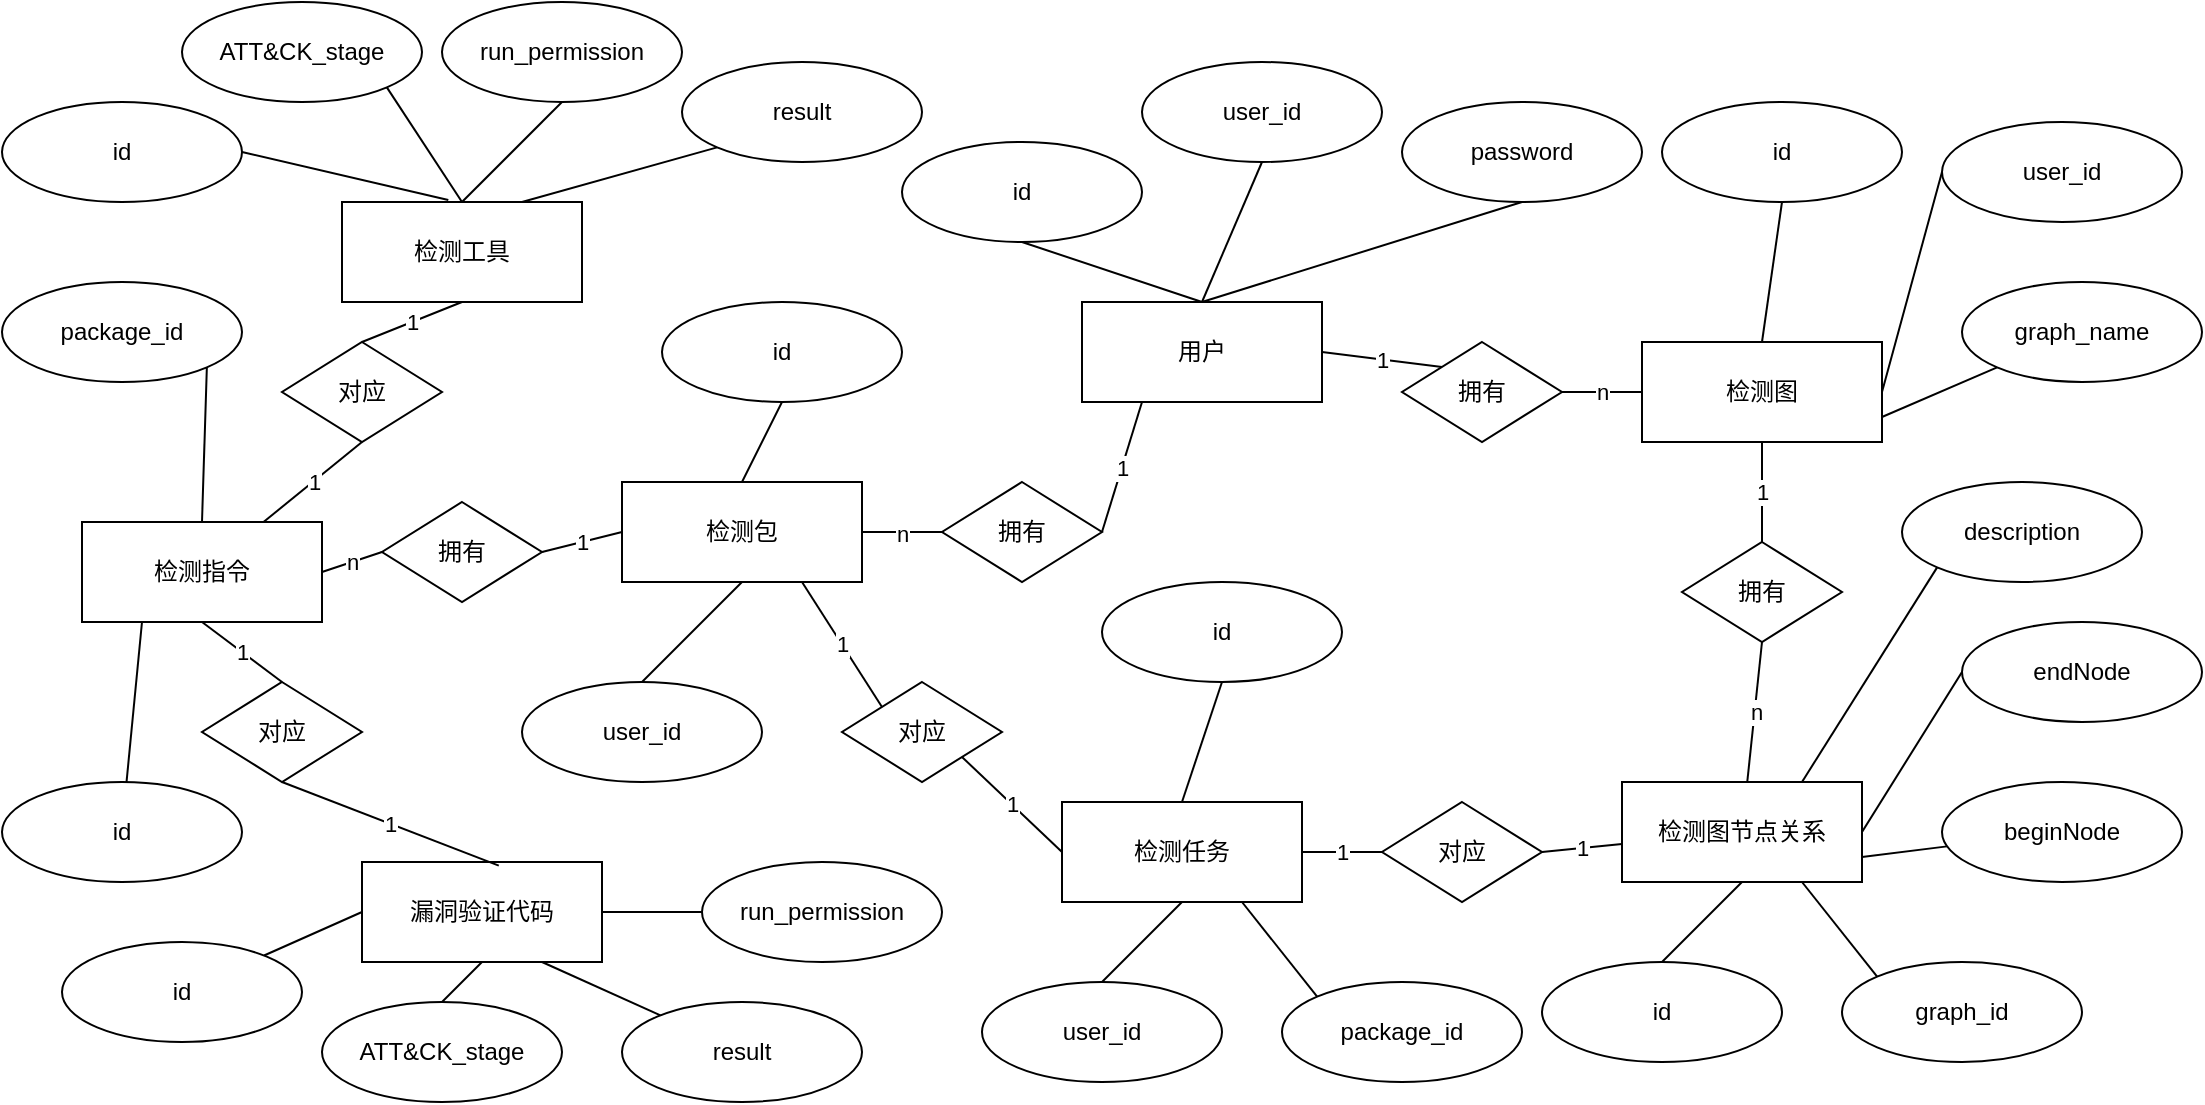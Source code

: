 <mxfile version="21.0.6" type="github">
  <diagram name="第 1 页" id="hRFBiUcs-8XfABKItwiJ">
    <mxGraphModel dx="2288" dy="629" grid="1" gridSize="10" guides="1" tooltips="1" connect="1" arrows="1" fold="1" page="1" pageScale="1" pageWidth="827" pageHeight="1169" math="0" shadow="0">
      <root>
        <mxCell id="0" />
        <mxCell id="1" parent="0" />
        <mxCell id="Wd2NRdJ9lG1hH6A2Uv5l-53" style="edgeStyle=none;shape=connector;rounded=0;orthogonalLoop=1;jettySize=auto;html=1;exitX=0.5;exitY=1;exitDx=0;exitDy=0;entryX=0.5;entryY=0;entryDx=0;entryDy=0;labelBackgroundColor=default;strokeColor=default;fontFamily=Helvetica;fontSize=11;fontColor=default;endArrow=none;endFill=0;" edge="1" parent="1" source="Wd2NRdJ9lG1hH6A2Uv5l-2" target="Wd2NRdJ9lG1hH6A2Uv5l-37">
          <mxGeometry relative="1" as="geometry" />
        </mxCell>
        <mxCell id="Wd2NRdJ9lG1hH6A2Uv5l-97" value="1" style="edgeLabel;html=1;align=center;verticalAlign=middle;resizable=0;points=[];fontSize=11;fontFamily=Helvetica;fontColor=default;" vertex="1" connectable="0" parent="Wd2NRdJ9lG1hH6A2Uv5l-53">
          <mxGeometry relative="1" as="geometry">
            <mxPoint as="offset" />
          </mxGeometry>
        </mxCell>
        <mxCell id="Wd2NRdJ9lG1hH6A2Uv5l-2" value="检测工具" style="rounded=0;whiteSpace=wrap;html=1;" vertex="1" parent="1">
          <mxGeometry x="110" y="310" width="120" height="50" as="geometry" />
        </mxCell>
        <mxCell id="Wd2NRdJ9lG1hH6A2Uv5l-68" value="1" style="edgeStyle=none;shape=connector;rounded=0;orthogonalLoop=1;jettySize=auto;html=1;exitX=0.5;exitY=1;exitDx=0;exitDy=0;entryX=0.5;entryY=0;entryDx=0;entryDy=0;labelBackgroundColor=default;strokeColor=default;fontFamily=Helvetica;fontSize=11;fontColor=default;endArrow=none;endFill=0;" edge="1" parent="1" source="Wd2NRdJ9lG1hH6A2Uv5l-3" target="Wd2NRdJ9lG1hH6A2Uv5l-22">
          <mxGeometry relative="1" as="geometry" />
        </mxCell>
        <mxCell id="Wd2NRdJ9lG1hH6A2Uv5l-100" style="edgeStyle=none;shape=connector;rounded=0;orthogonalLoop=1;jettySize=auto;html=1;exitX=1;exitY=0.5;exitDx=0;exitDy=0;entryX=0;entryY=0.5;entryDx=0;entryDy=0;labelBackgroundColor=default;strokeColor=default;fontFamily=Helvetica;fontSize=11;fontColor=default;endArrow=none;endFill=0;" edge="1" parent="1" source="Wd2NRdJ9lG1hH6A2Uv5l-3" target="Wd2NRdJ9lG1hH6A2Uv5l-38">
          <mxGeometry relative="1" as="geometry" />
        </mxCell>
        <mxCell id="Wd2NRdJ9lG1hH6A2Uv5l-101" value="n" style="edgeLabel;html=1;align=center;verticalAlign=middle;resizable=0;points=[];fontSize=11;fontFamily=Helvetica;fontColor=default;" vertex="1" connectable="0" parent="Wd2NRdJ9lG1hH6A2Uv5l-100">
          <mxGeometry relative="1" as="geometry">
            <mxPoint as="offset" />
          </mxGeometry>
        </mxCell>
        <mxCell id="Wd2NRdJ9lG1hH6A2Uv5l-113" style="edgeStyle=none;shape=connector;rounded=0;orthogonalLoop=1;jettySize=auto;html=1;exitX=0.25;exitY=1;exitDx=0;exitDy=0;labelBackgroundColor=default;strokeColor=default;fontFamily=Helvetica;fontSize=11;fontColor=default;endArrow=none;endFill=0;" edge="1" parent="1" source="Wd2NRdJ9lG1hH6A2Uv5l-3" target="Wd2NRdJ9lG1hH6A2Uv5l-17">
          <mxGeometry relative="1" as="geometry" />
        </mxCell>
        <mxCell id="Wd2NRdJ9lG1hH6A2Uv5l-3" value="检测指令" style="rounded=0;whiteSpace=wrap;html=1;" vertex="1" parent="1">
          <mxGeometry x="-20" y="470" width="120" height="50" as="geometry" />
        </mxCell>
        <mxCell id="Wd2NRdJ9lG1hH6A2Uv5l-57" style="edgeStyle=none;shape=connector;rounded=0;orthogonalLoop=1;jettySize=auto;html=1;exitX=0.5;exitY=1;exitDx=0;exitDy=0;entryX=0.5;entryY=0;entryDx=0;entryDy=0;labelBackgroundColor=default;strokeColor=default;fontFamily=Helvetica;fontSize=11;fontColor=default;endArrow=none;endFill=0;" edge="1" parent="1" source="Wd2NRdJ9lG1hH6A2Uv5l-4" target="Wd2NRdJ9lG1hH6A2Uv5l-18">
          <mxGeometry relative="1" as="geometry" />
        </mxCell>
        <mxCell id="Wd2NRdJ9lG1hH6A2Uv5l-58" style="edgeStyle=none;shape=connector;rounded=0;orthogonalLoop=1;jettySize=auto;html=1;exitX=0.75;exitY=1;exitDx=0;exitDy=0;labelBackgroundColor=default;strokeColor=default;fontFamily=Helvetica;fontSize=11;fontColor=default;endArrow=none;endFill=0;" edge="1" parent="1" source="Wd2NRdJ9lG1hH6A2Uv5l-4" target="Wd2NRdJ9lG1hH6A2Uv5l-19">
          <mxGeometry relative="1" as="geometry" />
        </mxCell>
        <mxCell id="Wd2NRdJ9lG1hH6A2Uv5l-117" style="edgeStyle=none;shape=connector;rounded=0;orthogonalLoop=1;jettySize=auto;html=1;exitX=0;exitY=0.5;exitDx=0;exitDy=0;labelBackgroundColor=default;strokeColor=default;fontFamily=Helvetica;fontSize=11;fontColor=default;endArrow=none;endFill=0;" edge="1" parent="1" source="Wd2NRdJ9lG1hH6A2Uv5l-4" target="Wd2NRdJ9lG1hH6A2Uv5l-24">
          <mxGeometry relative="1" as="geometry" />
        </mxCell>
        <mxCell id="Wd2NRdJ9lG1hH6A2Uv5l-118" style="edgeStyle=none;shape=connector;rounded=0;orthogonalLoop=1;jettySize=auto;html=1;exitX=1;exitY=0.5;exitDx=0;exitDy=0;entryX=0;entryY=0.5;entryDx=0;entryDy=0;labelBackgroundColor=default;strokeColor=default;fontFamily=Helvetica;fontSize=11;fontColor=default;endArrow=none;endFill=0;" edge="1" parent="1" source="Wd2NRdJ9lG1hH6A2Uv5l-4" target="Wd2NRdJ9lG1hH6A2Uv5l-20">
          <mxGeometry relative="1" as="geometry" />
        </mxCell>
        <mxCell id="Wd2NRdJ9lG1hH6A2Uv5l-4" value="漏洞验证代码" style="rounded=0;whiteSpace=wrap;html=1;" vertex="1" parent="1">
          <mxGeometry x="120" y="640" width="120" height="50" as="geometry" />
        </mxCell>
        <mxCell id="Wd2NRdJ9lG1hH6A2Uv5l-70" style="edgeStyle=none;shape=connector;rounded=0;orthogonalLoop=1;jettySize=auto;html=1;exitX=0.5;exitY=1;exitDx=0;exitDy=0;entryX=0.5;entryY=0;entryDx=0;entryDy=0;labelBackgroundColor=default;strokeColor=default;fontFamily=Helvetica;fontSize=11;fontColor=default;endArrow=none;endFill=0;" edge="1" parent="1" source="Wd2NRdJ9lG1hH6A2Uv5l-5" target="Wd2NRdJ9lG1hH6A2Uv5l-29">
          <mxGeometry relative="1" as="geometry" />
        </mxCell>
        <mxCell id="Wd2NRdJ9lG1hH6A2Uv5l-75" style="edgeStyle=none;shape=connector;rounded=0;orthogonalLoop=1;jettySize=auto;html=1;exitX=1;exitY=0.5;exitDx=0;exitDy=0;entryX=0;entryY=0.5;entryDx=0;entryDy=0;labelBackgroundColor=default;strokeColor=default;fontFamily=Helvetica;fontSize=11;fontColor=default;endArrow=none;endFill=0;" edge="1" parent="1" source="Wd2NRdJ9lG1hH6A2Uv5l-5" target="Wd2NRdJ9lG1hH6A2Uv5l-74">
          <mxGeometry relative="1" as="geometry" />
        </mxCell>
        <mxCell id="Wd2NRdJ9lG1hH6A2Uv5l-103" value="n" style="edgeLabel;html=1;align=center;verticalAlign=middle;resizable=0;points=[];fontSize=11;fontFamily=Helvetica;fontColor=default;" vertex="1" connectable="0" parent="Wd2NRdJ9lG1hH6A2Uv5l-75">
          <mxGeometry relative="1" as="geometry">
            <mxPoint y="1" as="offset" />
          </mxGeometry>
        </mxCell>
        <mxCell id="Wd2NRdJ9lG1hH6A2Uv5l-78" style="edgeStyle=none;shape=connector;rounded=0;orthogonalLoop=1;jettySize=auto;html=1;exitX=0.75;exitY=1;exitDx=0;exitDy=0;entryX=0;entryY=0;entryDx=0;entryDy=0;labelBackgroundColor=default;strokeColor=default;fontFamily=Helvetica;fontSize=11;fontColor=default;endArrow=none;endFill=0;" edge="1" parent="1" source="Wd2NRdJ9lG1hH6A2Uv5l-5" target="Wd2NRdJ9lG1hH6A2Uv5l-21">
          <mxGeometry relative="1" as="geometry" />
        </mxCell>
        <mxCell id="Wd2NRdJ9lG1hH6A2Uv5l-105" value="1" style="edgeLabel;html=1;align=center;verticalAlign=middle;resizable=0;points=[];fontSize=11;fontFamily=Helvetica;fontColor=default;" vertex="1" connectable="0" parent="Wd2NRdJ9lG1hH6A2Uv5l-78">
          <mxGeometry relative="1" as="geometry">
            <mxPoint as="offset" />
          </mxGeometry>
        </mxCell>
        <mxCell id="Wd2NRdJ9lG1hH6A2Uv5l-5" value="检测包" style="rounded=0;whiteSpace=wrap;html=1;" vertex="1" parent="1">
          <mxGeometry x="250" y="450" width="120" height="50" as="geometry" />
        </mxCell>
        <mxCell id="Wd2NRdJ9lG1hH6A2Uv5l-85" style="edgeStyle=none;shape=connector;rounded=0;orthogonalLoop=1;jettySize=auto;html=1;exitX=1;exitY=0.5;exitDx=0;exitDy=0;entryX=0;entryY=0;entryDx=0;entryDy=0;labelBackgroundColor=default;strokeColor=default;fontFamily=Helvetica;fontSize=11;fontColor=default;endArrow=none;endFill=0;" edge="1" parent="1" source="Wd2NRdJ9lG1hH6A2Uv5l-6" target="Wd2NRdJ9lG1hH6A2Uv5l-27">
          <mxGeometry relative="1" as="geometry" />
        </mxCell>
        <mxCell id="Wd2NRdJ9lG1hH6A2Uv5l-108" value="1" style="edgeLabel;html=1;align=center;verticalAlign=middle;resizable=0;points=[];fontSize=11;fontFamily=Helvetica;fontColor=default;" vertex="1" connectable="0" parent="Wd2NRdJ9lG1hH6A2Uv5l-85">
          <mxGeometry relative="1" as="geometry">
            <mxPoint as="offset" />
          </mxGeometry>
        </mxCell>
        <mxCell id="Wd2NRdJ9lG1hH6A2Uv5l-6" value="用户" style="rounded=0;whiteSpace=wrap;html=1;" vertex="1" parent="1">
          <mxGeometry x="480" y="360" width="120" height="50" as="geometry" />
        </mxCell>
        <mxCell id="Wd2NRdJ9lG1hH6A2Uv5l-81" style="edgeStyle=none;shape=connector;rounded=0;orthogonalLoop=1;jettySize=auto;html=1;exitX=0.5;exitY=1;exitDx=0;exitDy=0;entryX=0.5;entryY=0;entryDx=0;entryDy=0;labelBackgroundColor=default;strokeColor=default;fontFamily=Helvetica;fontSize=11;fontColor=default;endArrow=none;endFill=0;" edge="1" parent="1" source="Wd2NRdJ9lG1hH6A2Uv5l-7" target="Wd2NRdJ9lG1hH6A2Uv5l-31">
          <mxGeometry relative="1" as="geometry" />
        </mxCell>
        <mxCell id="Wd2NRdJ9lG1hH6A2Uv5l-83" style="edgeStyle=none;shape=connector;rounded=0;orthogonalLoop=1;jettySize=auto;html=1;exitX=1;exitY=0.5;exitDx=0;exitDy=0;entryX=0;entryY=0.5;entryDx=0;entryDy=0;labelBackgroundColor=default;strokeColor=default;fontFamily=Helvetica;fontSize=11;fontColor=default;endArrow=none;endFill=0;" edge="1" parent="1" source="Wd2NRdJ9lG1hH6A2Uv5l-7" target="Wd2NRdJ9lG1hH6A2Uv5l-82">
          <mxGeometry relative="1" as="geometry" />
        </mxCell>
        <mxCell id="Wd2NRdJ9lG1hH6A2Uv5l-106" value="1" style="edgeLabel;html=1;align=center;verticalAlign=middle;resizable=0;points=[];fontSize=11;fontFamily=Helvetica;fontColor=default;" vertex="1" connectable="0" parent="Wd2NRdJ9lG1hH6A2Uv5l-83">
          <mxGeometry relative="1" as="geometry">
            <mxPoint as="offset" />
          </mxGeometry>
        </mxCell>
        <mxCell id="Wd2NRdJ9lG1hH6A2Uv5l-123" style="edgeStyle=none;shape=connector;rounded=0;orthogonalLoop=1;jettySize=auto;html=1;exitX=0.75;exitY=1;exitDx=0;exitDy=0;entryX=0;entryY=0;entryDx=0;entryDy=0;labelBackgroundColor=default;strokeColor=default;fontFamily=Helvetica;fontSize=11;fontColor=default;endArrow=none;endFill=0;" edge="1" parent="1" source="Wd2NRdJ9lG1hH6A2Uv5l-7" target="Wd2NRdJ9lG1hH6A2Uv5l-122">
          <mxGeometry relative="1" as="geometry" />
        </mxCell>
        <mxCell id="Wd2NRdJ9lG1hH6A2Uv5l-7" value="检测任务" style="rounded=0;whiteSpace=wrap;html=1;" vertex="1" parent="1">
          <mxGeometry x="470" y="610" width="120" height="50" as="geometry" />
        </mxCell>
        <mxCell id="Wd2NRdJ9lG1hH6A2Uv5l-91" style="edgeStyle=none;shape=connector;rounded=0;orthogonalLoop=1;jettySize=auto;html=1;exitX=0.75;exitY=0;exitDx=0;exitDy=0;entryX=0;entryY=1;entryDx=0;entryDy=0;labelBackgroundColor=default;strokeColor=default;fontFamily=Helvetica;fontSize=11;fontColor=default;endArrow=none;endFill=0;" edge="1" parent="1" source="Wd2NRdJ9lG1hH6A2Uv5l-9" target="Wd2NRdJ9lG1hH6A2Uv5l-33">
          <mxGeometry relative="1" as="geometry" />
        </mxCell>
        <mxCell id="Wd2NRdJ9lG1hH6A2Uv5l-92" style="edgeStyle=none;shape=connector;rounded=0;orthogonalLoop=1;jettySize=auto;html=1;exitX=1;exitY=0.5;exitDx=0;exitDy=0;entryX=0;entryY=0.5;entryDx=0;entryDy=0;labelBackgroundColor=default;strokeColor=default;fontFamily=Helvetica;fontSize=11;fontColor=default;endArrow=none;endFill=0;" edge="1" parent="1" source="Wd2NRdJ9lG1hH6A2Uv5l-9" target="Wd2NRdJ9lG1hH6A2Uv5l-35">
          <mxGeometry relative="1" as="geometry" />
        </mxCell>
        <mxCell id="Wd2NRdJ9lG1hH6A2Uv5l-95" style="edgeStyle=none;shape=connector;rounded=0;orthogonalLoop=1;jettySize=auto;html=1;exitX=0.5;exitY=1;exitDx=0;exitDy=0;entryX=0.5;entryY=0;entryDx=0;entryDy=0;labelBackgroundColor=default;strokeColor=default;fontFamily=Helvetica;fontSize=11;fontColor=default;endArrow=none;endFill=0;" edge="1" parent="1" source="Wd2NRdJ9lG1hH6A2Uv5l-9" target="Wd2NRdJ9lG1hH6A2Uv5l-94">
          <mxGeometry relative="1" as="geometry" />
        </mxCell>
        <mxCell id="Wd2NRdJ9lG1hH6A2Uv5l-121" style="edgeStyle=none;shape=connector;rounded=0;orthogonalLoop=1;jettySize=auto;html=1;exitX=1;exitY=0.75;exitDx=0;exitDy=0;labelBackgroundColor=default;strokeColor=default;fontFamily=Helvetica;fontSize=11;fontColor=default;endArrow=none;endFill=0;" edge="1" parent="1" source="Wd2NRdJ9lG1hH6A2Uv5l-9" target="Wd2NRdJ9lG1hH6A2Uv5l-36">
          <mxGeometry relative="1" as="geometry" />
        </mxCell>
        <mxCell id="Wd2NRdJ9lG1hH6A2Uv5l-125" style="edgeStyle=none;shape=connector;rounded=0;orthogonalLoop=1;jettySize=auto;html=1;exitX=0.75;exitY=1;exitDx=0;exitDy=0;entryX=0;entryY=0;entryDx=0;entryDy=0;labelBackgroundColor=default;strokeColor=default;fontFamily=Helvetica;fontSize=11;fontColor=default;endArrow=none;endFill=0;" edge="1" parent="1" source="Wd2NRdJ9lG1hH6A2Uv5l-9" target="Wd2NRdJ9lG1hH6A2Uv5l-124">
          <mxGeometry relative="1" as="geometry" />
        </mxCell>
        <mxCell id="Wd2NRdJ9lG1hH6A2Uv5l-9" value="检测图节点关系" style="rounded=0;whiteSpace=wrap;html=1;" vertex="1" parent="1">
          <mxGeometry x="750" y="600" width="120" height="50" as="geometry" />
        </mxCell>
        <mxCell id="Wd2NRdJ9lG1hH6A2Uv5l-88" style="edgeStyle=none;shape=connector;rounded=0;orthogonalLoop=1;jettySize=auto;html=1;exitX=0.5;exitY=1;exitDx=0;exitDy=0;entryX=0.5;entryY=0;entryDx=0;entryDy=0;labelBackgroundColor=default;strokeColor=default;fontFamily=Helvetica;fontSize=11;fontColor=default;endArrow=none;endFill=0;" edge="1" parent="1" source="Wd2NRdJ9lG1hH6A2Uv5l-10" target="Wd2NRdJ9lG1hH6A2Uv5l-87">
          <mxGeometry relative="1" as="geometry" />
        </mxCell>
        <mxCell id="Wd2NRdJ9lG1hH6A2Uv5l-110" value="1" style="edgeLabel;html=1;align=center;verticalAlign=middle;resizable=0;points=[];fontSize=11;fontFamily=Helvetica;fontColor=default;" vertex="1" connectable="0" parent="Wd2NRdJ9lG1hH6A2Uv5l-88">
          <mxGeometry relative="1" as="geometry">
            <mxPoint as="offset" />
          </mxGeometry>
        </mxCell>
        <mxCell id="Wd2NRdJ9lG1hH6A2Uv5l-119" style="edgeStyle=none;shape=connector;rounded=0;orthogonalLoop=1;jettySize=auto;html=1;exitX=1;exitY=0.5;exitDx=0;exitDy=0;entryX=0;entryY=0.5;entryDx=0;entryDy=0;labelBackgroundColor=default;strokeColor=default;fontFamily=Helvetica;fontSize=11;fontColor=default;endArrow=none;endFill=0;" edge="1" parent="1" source="Wd2NRdJ9lG1hH6A2Uv5l-10" target="Wd2NRdJ9lG1hH6A2Uv5l-90">
          <mxGeometry relative="1" as="geometry" />
        </mxCell>
        <mxCell id="Wd2NRdJ9lG1hH6A2Uv5l-127" style="edgeStyle=none;shape=connector;rounded=0;orthogonalLoop=1;jettySize=auto;html=1;exitX=1;exitY=0.75;exitDx=0;exitDy=0;entryX=0;entryY=1;entryDx=0;entryDy=0;labelBackgroundColor=default;strokeColor=default;fontFamily=Helvetica;fontSize=11;fontColor=default;endArrow=none;endFill=0;" edge="1" parent="1" source="Wd2NRdJ9lG1hH6A2Uv5l-10" target="Wd2NRdJ9lG1hH6A2Uv5l-126">
          <mxGeometry relative="1" as="geometry" />
        </mxCell>
        <mxCell id="Wd2NRdJ9lG1hH6A2Uv5l-10" value="检测图" style="rounded=0;whiteSpace=wrap;html=1;" vertex="1" parent="1">
          <mxGeometry x="760" y="380" width="120" height="50" as="geometry" />
        </mxCell>
        <mxCell id="Wd2NRdJ9lG1hH6A2Uv5l-69" style="edgeStyle=none;shape=connector;rounded=0;orthogonalLoop=1;jettySize=auto;html=1;exitX=0.5;exitY=1;exitDx=0;exitDy=0;entryX=0.5;entryY=0;entryDx=0;entryDy=0;labelBackgroundColor=default;strokeColor=default;fontFamily=Helvetica;fontSize=11;fontColor=default;endArrow=none;endFill=0;" edge="1" parent="1" source="Wd2NRdJ9lG1hH6A2Uv5l-11" target="Wd2NRdJ9lG1hH6A2Uv5l-5">
          <mxGeometry relative="1" as="geometry" />
        </mxCell>
        <mxCell id="Wd2NRdJ9lG1hH6A2Uv5l-11" value="id" style="ellipse;whiteSpace=wrap;html=1;" vertex="1" parent="1">
          <mxGeometry x="270" y="360" width="120" height="50" as="geometry" />
        </mxCell>
        <mxCell id="Wd2NRdJ9lG1hH6A2Uv5l-40" style="rounded=0;orthogonalLoop=1;jettySize=auto;html=1;exitX=0.5;exitY=1;exitDx=0;exitDy=0;entryX=0.5;entryY=0;entryDx=0;entryDy=0;endArrow=none;endFill=0;" edge="1" parent="1" source="Wd2NRdJ9lG1hH6A2Uv5l-12" target="Wd2NRdJ9lG1hH6A2Uv5l-2">
          <mxGeometry relative="1" as="geometry" />
        </mxCell>
        <mxCell id="Wd2NRdJ9lG1hH6A2Uv5l-12" value="run_permission" style="ellipse;whiteSpace=wrap;html=1;" vertex="1" parent="1">
          <mxGeometry x="160" y="210" width="120" height="50" as="geometry" />
        </mxCell>
        <mxCell id="Wd2NRdJ9lG1hH6A2Uv5l-41" style="edgeStyle=none;shape=connector;rounded=0;orthogonalLoop=1;jettySize=auto;html=1;exitX=1;exitY=1;exitDx=0;exitDy=0;entryX=0.5;entryY=0;entryDx=0;entryDy=0;labelBackgroundColor=default;strokeColor=default;fontFamily=Helvetica;fontSize=11;fontColor=default;endArrow=none;endFill=0;" edge="1" parent="1" source="Wd2NRdJ9lG1hH6A2Uv5l-13" target="Wd2NRdJ9lG1hH6A2Uv5l-2">
          <mxGeometry relative="1" as="geometry" />
        </mxCell>
        <mxCell id="Wd2NRdJ9lG1hH6A2Uv5l-13" value="ATT&amp;amp;CK_stage" style="ellipse;whiteSpace=wrap;html=1;" vertex="1" parent="1">
          <mxGeometry x="30" y="210" width="120" height="50" as="geometry" />
        </mxCell>
        <mxCell id="Wd2NRdJ9lG1hH6A2Uv5l-128" style="edgeStyle=none;shape=connector;rounded=0;orthogonalLoop=1;jettySize=auto;html=1;exitX=0;exitY=1;exitDx=0;exitDy=0;entryX=0.75;entryY=0;entryDx=0;entryDy=0;labelBackgroundColor=default;strokeColor=default;fontFamily=Helvetica;fontSize=11;fontColor=default;endArrow=none;endFill=0;" edge="1" parent="1" source="Wd2NRdJ9lG1hH6A2Uv5l-14" target="Wd2NRdJ9lG1hH6A2Uv5l-2">
          <mxGeometry relative="1" as="geometry" />
        </mxCell>
        <mxCell id="Wd2NRdJ9lG1hH6A2Uv5l-14" value="result" style="ellipse;whiteSpace=wrap;html=1;" vertex="1" parent="1">
          <mxGeometry x="280" y="240" width="120" height="50" as="geometry" />
        </mxCell>
        <mxCell id="Wd2NRdJ9lG1hH6A2Uv5l-39" style="rounded=0;orthogonalLoop=1;jettySize=auto;html=1;exitX=1;exitY=0.5;exitDx=0;exitDy=0;entryX=0.443;entryY=-0.02;entryDx=0;entryDy=0;entryPerimeter=0;endArrow=none;endFill=0;" edge="1" parent="1" source="Wd2NRdJ9lG1hH6A2Uv5l-15" target="Wd2NRdJ9lG1hH6A2Uv5l-2">
          <mxGeometry relative="1" as="geometry" />
        </mxCell>
        <mxCell id="Wd2NRdJ9lG1hH6A2Uv5l-15" value="id" style="ellipse;whiteSpace=wrap;html=1;" vertex="1" parent="1">
          <mxGeometry x="-60" y="260" width="120" height="50" as="geometry" />
        </mxCell>
        <mxCell id="Wd2NRdJ9lG1hH6A2Uv5l-112" style="edgeStyle=none;shape=connector;rounded=0;orthogonalLoop=1;jettySize=auto;html=1;exitX=1;exitY=1;exitDx=0;exitDy=0;entryX=0.5;entryY=0;entryDx=0;entryDy=0;labelBackgroundColor=default;strokeColor=default;fontFamily=Helvetica;fontSize=11;fontColor=default;endArrow=none;endFill=0;" edge="1" parent="1" source="Wd2NRdJ9lG1hH6A2Uv5l-16" target="Wd2NRdJ9lG1hH6A2Uv5l-3">
          <mxGeometry relative="1" as="geometry" />
        </mxCell>
        <mxCell id="Wd2NRdJ9lG1hH6A2Uv5l-16" value="package_id" style="ellipse;whiteSpace=wrap;html=1;" vertex="1" parent="1">
          <mxGeometry x="-60" y="350" width="120" height="50" as="geometry" />
        </mxCell>
        <mxCell id="Wd2NRdJ9lG1hH6A2Uv5l-17" value="id" style="ellipse;whiteSpace=wrap;html=1;" vertex="1" parent="1">
          <mxGeometry x="-60" y="600" width="120" height="50" as="geometry" />
        </mxCell>
        <mxCell id="Wd2NRdJ9lG1hH6A2Uv5l-18" value="ATT&amp;amp;CK_stage" style="ellipse;whiteSpace=wrap;html=1;" vertex="1" parent="1">
          <mxGeometry x="100" y="710" width="120" height="50" as="geometry" />
        </mxCell>
        <mxCell id="Wd2NRdJ9lG1hH6A2Uv5l-19" value="result" style="ellipse;whiteSpace=wrap;html=1;" vertex="1" parent="1">
          <mxGeometry x="250" y="710" width="120" height="50" as="geometry" />
        </mxCell>
        <mxCell id="Wd2NRdJ9lG1hH6A2Uv5l-20" value="run_permission" style="ellipse;whiteSpace=wrap;html=1;" vertex="1" parent="1">
          <mxGeometry x="290" y="640" width="120" height="50" as="geometry" />
        </mxCell>
        <mxCell id="Wd2NRdJ9lG1hH6A2Uv5l-79" value="1" style="edgeStyle=none;shape=connector;rounded=0;orthogonalLoop=1;jettySize=auto;html=1;exitX=1;exitY=1;exitDx=0;exitDy=0;entryX=0;entryY=0.5;entryDx=0;entryDy=0;labelBackgroundColor=default;strokeColor=default;fontFamily=Helvetica;fontSize=11;fontColor=default;endArrow=none;endFill=0;" edge="1" parent="1" source="Wd2NRdJ9lG1hH6A2Uv5l-21" target="Wd2NRdJ9lG1hH6A2Uv5l-7">
          <mxGeometry relative="1" as="geometry" />
        </mxCell>
        <mxCell id="Wd2NRdJ9lG1hH6A2Uv5l-21" value="对应" style="rhombus;whiteSpace=wrap;html=1;" vertex="1" parent="1">
          <mxGeometry x="360" y="550" width="80" height="50" as="geometry" />
        </mxCell>
        <mxCell id="Wd2NRdJ9lG1hH6A2Uv5l-114" style="edgeStyle=none;shape=connector;rounded=0;orthogonalLoop=1;jettySize=auto;html=1;exitX=0.5;exitY=1;exitDx=0;exitDy=0;entryX=0.57;entryY=0.036;entryDx=0;entryDy=0;entryPerimeter=0;labelBackgroundColor=default;strokeColor=default;fontFamily=Helvetica;fontSize=11;fontColor=default;endArrow=none;endFill=0;" edge="1" parent="1" source="Wd2NRdJ9lG1hH6A2Uv5l-22" target="Wd2NRdJ9lG1hH6A2Uv5l-4">
          <mxGeometry relative="1" as="geometry" />
        </mxCell>
        <mxCell id="Wd2NRdJ9lG1hH6A2Uv5l-115" value="1" style="edgeLabel;html=1;align=center;verticalAlign=middle;resizable=0;points=[];fontSize=11;fontFamily=Helvetica;fontColor=default;" vertex="1" connectable="0" parent="Wd2NRdJ9lG1hH6A2Uv5l-114">
          <mxGeometry relative="1" as="geometry">
            <mxPoint as="offset" />
          </mxGeometry>
        </mxCell>
        <mxCell id="Wd2NRdJ9lG1hH6A2Uv5l-22" value="对应" style="rhombus;whiteSpace=wrap;html=1;" vertex="1" parent="1">
          <mxGeometry x="40" y="550" width="80" height="50" as="geometry" />
        </mxCell>
        <mxCell id="Wd2NRdJ9lG1hH6A2Uv5l-80" style="edgeStyle=none;shape=connector;rounded=0;orthogonalLoop=1;jettySize=auto;html=1;exitX=0.5;exitY=1;exitDx=0;exitDy=0;entryX=0.5;entryY=0;entryDx=0;entryDy=0;labelBackgroundColor=default;strokeColor=default;fontFamily=Helvetica;fontSize=11;fontColor=default;endArrow=none;endFill=0;" edge="1" parent="1" source="Wd2NRdJ9lG1hH6A2Uv5l-23" target="Wd2NRdJ9lG1hH6A2Uv5l-7">
          <mxGeometry relative="1" as="geometry" />
        </mxCell>
        <mxCell id="Wd2NRdJ9lG1hH6A2Uv5l-23" value="id" style="ellipse;whiteSpace=wrap;html=1;" vertex="1" parent="1">
          <mxGeometry x="490" y="500" width="120" height="50" as="geometry" />
        </mxCell>
        <mxCell id="Wd2NRdJ9lG1hH6A2Uv5l-24" value="id" style="ellipse;whiteSpace=wrap;html=1;" vertex="1" parent="1">
          <mxGeometry x="-30" y="680" width="120" height="50" as="geometry" />
        </mxCell>
        <mxCell id="Wd2NRdJ9lG1hH6A2Uv5l-86" style="edgeStyle=none;shape=connector;rounded=0;orthogonalLoop=1;jettySize=auto;html=1;exitX=1;exitY=0.5;exitDx=0;exitDy=0;entryX=0;entryY=0.5;entryDx=0;entryDy=0;labelBackgroundColor=default;strokeColor=default;fontFamily=Helvetica;fontSize=11;fontColor=default;endArrow=none;endFill=0;" edge="1" parent="1" source="Wd2NRdJ9lG1hH6A2Uv5l-27" target="Wd2NRdJ9lG1hH6A2Uv5l-10">
          <mxGeometry relative="1" as="geometry" />
        </mxCell>
        <mxCell id="Wd2NRdJ9lG1hH6A2Uv5l-109" value="n" style="edgeLabel;html=1;align=center;verticalAlign=middle;resizable=0;points=[];fontSize=11;fontFamily=Helvetica;fontColor=default;" vertex="1" connectable="0" parent="Wd2NRdJ9lG1hH6A2Uv5l-86">
          <mxGeometry relative="1" as="geometry">
            <mxPoint as="offset" />
          </mxGeometry>
        </mxCell>
        <mxCell id="Wd2NRdJ9lG1hH6A2Uv5l-27" value="拥有" style="rhombus;whiteSpace=wrap;html=1;" vertex="1" parent="1">
          <mxGeometry x="640" y="380" width="80" height="50" as="geometry" />
        </mxCell>
        <mxCell id="Wd2NRdJ9lG1hH6A2Uv5l-51" style="edgeStyle=none;shape=connector;rounded=0;orthogonalLoop=1;jettySize=auto;html=1;exitX=0.5;exitY=1;exitDx=0;exitDy=0;entryX=0.5;entryY=0;entryDx=0;entryDy=0;labelBackgroundColor=default;strokeColor=default;fontFamily=Helvetica;fontSize=11;fontColor=default;endArrow=none;endFill=0;" edge="1" parent="1" source="Wd2NRdJ9lG1hH6A2Uv5l-28" target="Wd2NRdJ9lG1hH6A2Uv5l-6">
          <mxGeometry relative="1" as="geometry" />
        </mxCell>
        <mxCell id="Wd2NRdJ9lG1hH6A2Uv5l-28" value="user_id" style="ellipse;whiteSpace=wrap;html=1;" vertex="1" parent="1">
          <mxGeometry x="510" y="240" width="120" height="50" as="geometry" />
        </mxCell>
        <mxCell id="Wd2NRdJ9lG1hH6A2Uv5l-29" value="user_id" style="ellipse;whiteSpace=wrap;html=1;" vertex="1" parent="1">
          <mxGeometry x="200" y="550" width="120" height="50" as="geometry" />
        </mxCell>
        <mxCell id="Wd2NRdJ9lG1hH6A2Uv5l-52" style="edgeStyle=none;shape=connector;rounded=0;orthogonalLoop=1;jettySize=auto;html=1;exitX=0.5;exitY=1;exitDx=0;exitDy=0;entryX=0.5;entryY=0;entryDx=0;entryDy=0;labelBackgroundColor=default;strokeColor=default;fontFamily=Helvetica;fontSize=11;fontColor=default;endArrow=none;endFill=0;" edge="1" parent="1" source="Wd2NRdJ9lG1hH6A2Uv5l-30" target="Wd2NRdJ9lG1hH6A2Uv5l-6">
          <mxGeometry relative="1" as="geometry" />
        </mxCell>
        <mxCell id="Wd2NRdJ9lG1hH6A2Uv5l-30" value="password" style="ellipse;whiteSpace=wrap;html=1;" vertex="1" parent="1">
          <mxGeometry x="640" y="260" width="120" height="50" as="geometry" />
        </mxCell>
        <mxCell id="Wd2NRdJ9lG1hH6A2Uv5l-31" value="user_id" style="ellipse;whiteSpace=wrap;html=1;" vertex="1" parent="1">
          <mxGeometry x="430" y="700" width="120" height="50" as="geometry" />
        </mxCell>
        <mxCell id="Wd2NRdJ9lG1hH6A2Uv5l-49" style="edgeStyle=none;shape=connector;rounded=0;orthogonalLoop=1;jettySize=auto;html=1;exitX=0.5;exitY=1;exitDx=0;exitDy=0;entryX=0.5;entryY=0;entryDx=0;entryDy=0;labelBackgroundColor=default;strokeColor=default;fontFamily=Helvetica;fontSize=11;fontColor=default;endArrow=none;endFill=0;" edge="1" parent="1" source="Wd2NRdJ9lG1hH6A2Uv5l-32" target="Wd2NRdJ9lG1hH6A2Uv5l-6">
          <mxGeometry relative="1" as="geometry" />
        </mxCell>
        <mxCell id="Wd2NRdJ9lG1hH6A2Uv5l-32" value="id" style="ellipse;whiteSpace=wrap;html=1;" vertex="1" parent="1">
          <mxGeometry x="390" y="280" width="120" height="50" as="geometry" />
        </mxCell>
        <mxCell id="Wd2NRdJ9lG1hH6A2Uv5l-33" value="description" style="ellipse;whiteSpace=wrap;html=1;" vertex="1" parent="1">
          <mxGeometry x="890" y="450" width="120" height="50" as="geometry" />
        </mxCell>
        <mxCell id="Wd2NRdJ9lG1hH6A2Uv5l-96" style="edgeStyle=none;shape=connector;rounded=0;orthogonalLoop=1;jettySize=auto;html=1;exitX=0.5;exitY=1;exitDx=0;exitDy=0;entryX=0.5;entryY=0;entryDx=0;entryDy=0;labelBackgroundColor=default;strokeColor=default;fontFamily=Helvetica;fontSize=11;fontColor=default;endArrow=none;endFill=0;" edge="1" parent="1" source="Wd2NRdJ9lG1hH6A2Uv5l-34" target="Wd2NRdJ9lG1hH6A2Uv5l-10">
          <mxGeometry relative="1" as="geometry" />
        </mxCell>
        <mxCell id="Wd2NRdJ9lG1hH6A2Uv5l-34" value="id" style="ellipse;whiteSpace=wrap;html=1;" vertex="1" parent="1">
          <mxGeometry x="770" y="260" width="120" height="50" as="geometry" />
        </mxCell>
        <mxCell id="Wd2NRdJ9lG1hH6A2Uv5l-35" value="endNode" style="ellipse;whiteSpace=wrap;html=1;" vertex="1" parent="1">
          <mxGeometry x="920" y="520" width="120" height="50" as="geometry" />
        </mxCell>
        <mxCell id="Wd2NRdJ9lG1hH6A2Uv5l-36" value="beginNode" style="ellipse;whiteSpace=wrap;html=1;" vertex="1" parent="1">
          <mxGeometry x="910" y="600" width="120" height="50" as="geometry" />
        </mxCell>
        <mxCell id="Wd2NRdJ9lG1hH6A2Uv5l-54" value="1" style="edgeStyle=none;shape=connector;rounded=0;orthogonalLoop=1;jettySize=auto;html=1;exitX=0.5;exitY=1;exitDx=0;exitDy=0;labelBackgroundColor=default;strokeColor=default;fontFamily=Helvetica;fontSize=11;fontColor=default;endArrow=none;endFill=0;" edge="1" parent="1" source="Wd2NRdJ9lG1hH6A2Uv5l-37" target="Wd2NRdJ9lG1hH6A2Uv5l-3">
          <mxGeometry relative="1" as="geometry" />
        </mxCell>
        <mxCell id="Wd2NRdJ9lG1hH6A2Uv5l-37" value="对应" style="rhombus;whiteSpace=wrap;html=1;" vertex="1" parent="1">
          <mxGeometry x="80" y="380" width="80" height="50" as="geometry" />
        </mxCell>
        <mxCell id="Wd2NRdJ9lG1hH6A2Uv5l-73" style="edgeStyle=none;shape=connector;rounded=0;orthogonalLoop=1;jettySize=auto;html=1;exitX=1;exitY=0.5;exitDx=0;exitDy=0;entryX=0;entryY=0.5;entryDx=0;entryDy=0;labelBackgroundColor=default;strokeColor=default;fontFamily=Helvetica;fontSize=11;fontColor=default;endArrow=none;endFill=0;" edge="1" parent="1" source="Wd2NRdJ9lG1hH6A2Uv5l-38" target="Wd2NRdJ9lG1hH6A2Uv5l-5">
          <mxGeometry relative="1" as="geometry" />
        </mxCell>
        <mxCell id="Wd2NRdJ9lG1hH6A2Uv5l-102" value="1" style="edgeLabel;html=1;align=center;verticalAlign=middle;resizable=0;points=[];fontSize=11;fontFamily=Helvetica;fontColor=default;" vertex="1" connectable="0" parent="Wd2NRdJ9lG1hH6A2Uv5l-73">
          <mxGeometry relative="1" as="geometry">
            <mxPoint as="offset" />
          </mxGeometry>
        </mxCell>
        <mxCell id="Wd2NRdJ9lG1hH6A2Uv5l-38" value="拥有" style="rhombus;whiteSpace=wrap;html=1;" vertex="1" parent="1">
          <mxGeometry x="130" y="460" width="80" height="50" as="geometry" />
        </mxCell>
        <mxCell id="Wd2NRdJ9lG1hH6A2Uv5l-76" style="edgeStyle=none;shape=connector;rounded=0;orthogonalLoop=1;jettySize=auto;html=1;exitX=1;exitY=0.5;exitDx=0;exitDy=0;entryX=0.25;entryY=1;entryDx=0;entryDy=0;labelBackgroundColor=default;strokeColor=default;fontFamily=Helvetica;fontSize=11;fontColor=default;endArrow=none;endFill=0;" edge="1" parent="1" source="Wd2NRdJ9lG1hH6A2Uv5l-74" target="Wd2NRdJ9lG1hH6A2Uv5l-6">
          <mxGeometry relative="1" as="geometry" />
        </mxCell>
        <mxCell id="Wd2NRdJ9lG1hH6A2Uv5l-104" value="1" style="edgeLabel;html=1;align=center;verticalAlign=middle;resizable=0;points=[];fontSize=11;fontFamily=Helvetica;fontColor=default;" vertex="1" connectable="0" parent="Wd2NRdJ9lG1hH6A2Uv5l-76">
          <mxGeometry relative="1" as="geometry">
            <mxPoint as="offset" />
          </mxGeometry>
        </mxCell>
        <mxCell id="Wd2NRdJ9lG1hH6A2Uv5l-74" value="拥有" style="rhombus;whiteSpace=wrap;html=1;" vertex="1" parent="1">
          <mxGeometry x="410" y="450" width="80" height="50" as="geometry" />
        </mxCell>
        <mxCell id="Wd2NRdJ9lG1hH6A2Uv5l-84" style="edgeStyle=none;shape=connector;rounded=0;orthogonalLoop=1;jettySize=auto;html=1;exitX=1;exitY=0.5;exitDx=0;exitDy=0;labelBackgroundColor=default;strokeColor=default;fontFamily=Helvetica;fontSize=11;fontColor=default;endArrow=none;endFill=0;" edge="1" parent="1" source="Wd2NRdJ9lG1hH6A2Uv5l-82" target="Wd2NRdJ9lG1hH6A2Uv5l-9">
          <mxGeometry relative="1" as="geometry" />
        </mxCell>
        <mxCell id="Wd2NRdJ9lG1hH6A2Uv5l-107" value="1" style="edgeLabel;html=1;align=center;verticalAlign=middle;resizable=0;points=[];fontSize=11;fontFamily=Helvetica;fontColor=default;" vertex="1" connectable="0" parent="Wd2NRdJ9lG1hH6A2Uv5l-84">
          <mxGeometry relative="1" as="geometry">
            <mxPoint as="offset" />
          </mxGeometry>
        </mxCell>
        <mxCell id="Wd2NRdJ9lG1hH6A2Uv5l-82" value="对应" style="rhombus;whiteSpace=wrap;html=1;" vertex="1" parent="1">
          <mxGeometry x="630" y="610" width="80" height="50" as="geometry" />
        </mxCell>
        <mxCell id="Wd2NRdJ9lG1hH6A2Uv5l-89" style="edgeStyle=none;shape=connector;rounded=0;orthogonalLoop=1;jettySize=auto;html=1;exitX=0.5;exitY=1;exitDx=0;exitDy=0;labelBackgroundColor=default;strokeColor=default;fontFamily=Helvetica;fontSize=11;fontColor=default;endArrow=none;endFill=0;" edge="1" parent="1" source="Wd2NRdJ9lG1hH6A2Uv5l-87" target="Wd2NRdJ9lG1hH6A2Uv5l-9">
          <mxGeometry relative="1" as="geometry" />
        </mxCell>
        <mxCell id="Wd2NRdJ9lG1hH6A2Uv5l-111" value="n" style="edgeLabel;html=1;align=center;verticalAlign=middle;resizable=0;points=[];fontSize=11;fontFamily=Helvetica;fontColor=default;" vertex="1" connectable="0" parent="Wd2NRdJ9lG1hH6A2Uv5l-89">
          <mxGeometry relative="1" as="geometry">
            <mxPoint as="offset" />
          </mxGeometry>
        </mxCell>
        <mxCell id="Wd2NRdJ9lG1hH6A2Uv5l-87" value="拥有" style="rhombus;whiteSpace=wrap;html=1;" vertex="1" parent="1">
          <mxGeometry x="780" y="480" width="80" height="50" as="geometry" />
        </mxCell>
        <mxCell id="Wd2NRdJ9lG1hH6A2Uv5l-90" value="user_id" style="ellipse;whiteSpace=wrap;html=1;" vertex="1" parent="1">
          <mxGeometry x="910" y="270" width="120" height="50" as="geometry" />
        </mxCell>
        <mxCell id="Wd2NRdJ9lG1hH6A2Uv5l-94" value="id" style="ellipse;whiteSpace=wrap;html=1;" vertex="1" parent="1">
          <mxGeometry x="710" y="690" width="120" height="50" as="geometry" />
        </mxCell>
        <mxCell id="Wd2NRdJ9lG1hH6A2Uv5l-122" value="package_id" style="ellipse;whiteSpace=wrap;html=1;" vertex="1" parent="1">
          <mxGeometry x="580" y="700" width="120" height="50" as="geometry" />
        </mxCell>
        <mxCell id="Wd2NRdJ9lG1hH6A2Uv5l-124" value="graph_id" style="ellipse;whiteSpace=wrap;html=1;" vertex="1" parent="1">
          <mxGeometry x="860" y="690" width="120" height="50" as="geometry" />
        </mxCell>
        <mxCell id="Wd2NRdJ9lG1hH6A2Uv5l-126" value="&lt;p class=&quot;MsoNormal&quot;&gt;graph_name&lt;/p&gt;" style="ellipse;whiteSpace=wrap;html=1;" vertex="1" parent="1">
          <mxGeometry x="920" y="350" width="120" height="50" as="geometry" />
        </mxCell>
      </root>
    </mxGraphModel>
  </diagram>
</mxfile>
